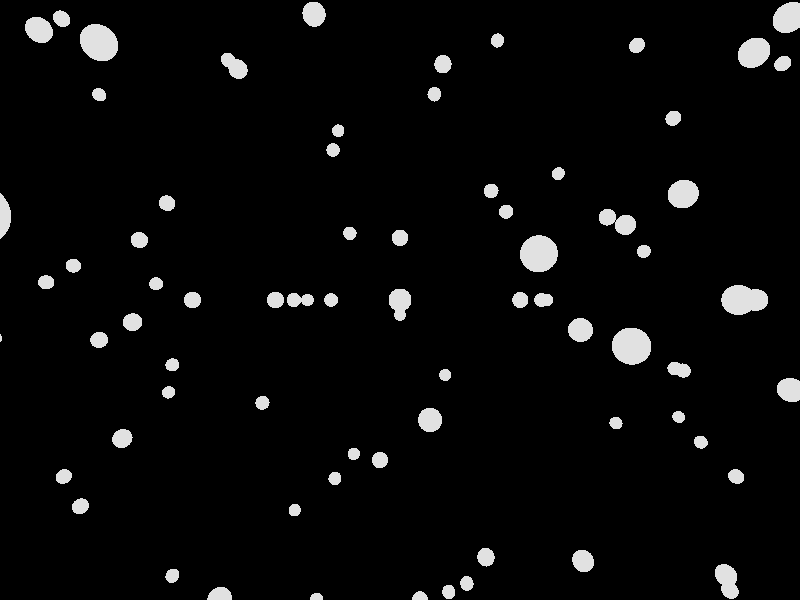 #include "colors.inc"
#include "textures.inc"
#include "glass.inc"
#include "metals.inc"
#include "woods.inc"

camera {
  location <0.000000, 0.000000, -20.000000>
  look_at <0.000000, 0.000000, 0.000000>
  up <0.000000, 1.000000, 0.000000>
}

sphere {
  <17, -18, -6>, 0.400000
  texture {
    pigment { Gray }
    finish {
      ambient 0.100000
      diffuse 0.600000
      specular 0.400000
      reflection 0.500000
      refraction 0.000000
    }
  }
}

sphere {
  <-13, -21, -9>, 0.400000
  texture {
    pigment { Gray }
    finish {
      ambient 0.100000
      diffuse 0.600000
      specular 0.400000
      reflection 0.500000
      refraction 0.000000
    }
  }
}

sphere {
  <-21, -2, 11>, 0.400000
  texture {
    pigment { Gray }
    finish {
      ambient 0.100000
      diffuse 0.600000
      specular 0.400000
      reflection 0.500000
      refraction 0.000000
    }
  }
}

sphere {
  <17, -2, -21>, 0.400000
  texture {
    pigment { Gray }
    finish {
      ambient 0.100000
      diffuse 0.600000
      specular 0.400000
      reflection 0.500000
      refraction 0.000000
    }
  }
}

sphere {
  <-14, -20, -8>, 0.400000
  texture {
    pigment { Gray }
    finish {
      ambient 0.100000
      diffuse 0.600000
      specular 0.400000
      reflection 0.500000
      refraction 0.000000
    }
  }
}

sphere {
  <-2, -21, -3>, 0.400000
  texture {
    pigment { Gray }
    finish {
      ambient 0.100000
      diffuse 0.600000
      specular 0.400000
      reflection 0.500000
      refraction 0.000000
    }
  }
}

sphere {
  <-15, -2, 10>, 0.400000
  texture {
    pigment { Gray }
    finish {
      ambient 0.100000
      diffuse 0.600000
      specular 0.400000
      reflection 0.500000
      refraction 0.000000
    }
  }
}

sphere {
  <-4, 0, 15>, 0.400000
  texture {
    pigment { Gray }
    finish {
      ambient 0.100000
      diffuse 0.600000
      specular 0.400000
      reflection 0.500000
      refraction 0.000000
    }
  }
}

sphere {
  <10, 4, 9>, 0.400000
  texture {
    pigment { Gray }
    finish {
      ambient 0.100000
      diffuse 0.600000
      specular 0.400000
      reflection 0.500000
      refraction 0.000000
    }
  }
}

sphere {
  <6, -1, 0>, 0.400000
  texture {
    pigment { Gray }
    finish {
      ambient 0.100000
      diffuse 0.600000
      specular 0.400000
      reflection 0.500000
      refraction 0.000000
    }
  }
}

sphere {
  <7, 13, -6>, 0.400000
  texture {
    pigment { Gray }
    finish {
      ambient 0.100000
      diffuse 0.600000
      specular 0.400000
      reflection 0.500000
      refraction 0.000000
    }
  }
}

sphere {
  <14, -18, -6>, 0.400000
  texture {
    pigment { Gray }
    finish {
      ambient 0.100000
      diffuse 0.600000
      specular 0.400000
      reflection 0.500000
      refraction 0.000000
    }
  }
}

sphere {
  <-13, 20, -7>, 0.400000
  texture {
    pigment { Gray }
    finish {
      ambient 0.100000
      diffuse 0.600000
      specular 0.400000
      reflection 0.500000
      refraction 0.000000
    }
  }
}

sphere {
  <-15, 7, -7>, 0.400000
  texture {
    pigment { Gray }
    finish {
      ambient 0.100000
      diffuse 0.600000
      specular 0.400000
      reflection 0.500000
      refraction 0.000000
    }
  }
}

sphere {
  <-3, 10, 1>, 0.400000
  texture {
    pigment { Gray }
    finish {
      ambient 0.100000
      diffuse 0.600000
      specular 0.400000
      reflection 0.500000
      refraction 0.000000
    }
  }
}

sphere {
  <3, 17, -1>, 0.400000
  texture {
    pigment { Gray }
    finish {
      ambient 0.100000
      diffuse 0.600000
      specular 0.400000
      reflection 0.500000
      refraction 0.000000
    }
  }
}

sphere {
  <-1, -8, 10>, 0.400000
  texture {
    pigment { Gray }
    finish {
      ambient 0.100000
      diffuse 0.600000
      specular 0.400000
      reflection 0.500000
      refraction 0.000000
    }
  }
}

sphere {
  <4, -17, 16>, 0.400000
  texture {
    pigment { Gray }
    finish {
      ambient 0.100000
      diffuse 0.600000
      specular 0.400000
      reflection 0.500000
      refraction 0.000000
    }
  }
}

sphere {
  <-21, -17, -13>, 0.400000
  texture {
    pigment { Gray }
    finish {
      ambient 0.100000
      diffuse 0.600000
      specular 0.400000
      reflection 0.500000
      refraction 0.000000
    }
  }
}

sphere {
  <-17, 18, -20>, 0.400000
  texture {
    pigment { Gray }
    finish {
      ambient 0.100000
      diffuse 0.600000
      specular 0.400000
      reflection 0.500000
      refraction 0.000000
    }
  }
}

sphere {
  <-16, -10, 3>, 0.400000
  texture {
    pigment { Gray }
    finish {
      ambient 0.100000
      diffuse 0.600000
      specular 0.400000
      reflection 0.500000
      refraction 0.000000
    }
  }
}

sphere {
  <17, -6, 1>, 0.400000
  texture {
    pigment { Gray }
    finish {
      ambient 0.100000
      diffuse 0.600000
      specular 0.400000
      reflection 0.500000
      refraction 0.000000
    }
  }
}

sphere {
  <19, -8, 21>, 0.400000
  texture {
    pigment { Gray }
    finish {
      ambient 0.100000
      diffuse 0.600000
      specular 0.400000
      reflection 0.500000
      refraction 0.000000
    }
  }
}

sphere {
  <-19, 21, -17>, 0.400000
  texture {
    pigment { Gray }
    finish {
      ambient 0.100000
      diffuse 0.600000
      specular 0.400000
      reflection 0.500000
      refraction 0.000000
    }
  }
}

sphere {
  <-18, 15, 12>, 0.400000
  texture {
    pigment { Gray }
    finish {
      ambient 0.100000
      diffuse 0.600000
      specular 0.400000
      reflection 0.500000
      refraction 0.000000
    }
  }
}

sphere {
  <-17, 16, -18>, 0.400000
  texture {
    pigment { Gray }
    finish {
      ambient 0.100000
      diffuse 0.600000
      specular 0.400000
      reflection 0.500000
      refraction 0.000000
    }
  }
}

sphere {
  <5, -1, -7>, 0.400000
  texture {
    pigment { Gray }
    finish {
      ambient 0.100000
      diffuse 0.600000
      specular 0.400000
      reflection 0.500000
      refraction 0.000000
    }
  }
}

sphere {
  <0, 9, -9>, 0.400000
  texture {
    pigment { Gray }
    finish {
      ambient 0.100000
      diffuse 0.600000
      specular 0.400000
      reflection 0.500000
      refraction 0.000000
    }
  }
}

sphere {
  <0, 3, 9>, 0.400000
  texture {
    pigment { Gray }
    finish {
      ambient 0.100000
      diffuse 0.600000
      specular 0.400000
      reflection 0.500000
      refraction 0.000000
    }
  }
}

sphere {
  <0, 0, 1>, 0.400000
  texture {
    pigment { Gray }
    finish {
      ambient 0.100000
      diffuse 0.600000
      specular 0.400000
      reflection 0.500000
      refraction 0.000000
    }
  }
}

sphere {
  <17, -15, 11>, 0.400000
  texture {
    pigment { Gray }
    finish {
      ambient 0.100000
      diffuse 0.600000
      specular 0.400000
      reflection 0.500000
      refraction 0.000000
    }
  }
}

sphere {
  <10, -18, 14>, 0.400000
  texture {
    pigment { Gray }
    finish {
      ambient 0.100000
      diffuse 0.600000
      specular 0.400000
      reflection 0.500000
      refraction 0.000000
    }
  }
}

sphere {
  <-20, 1, 14>, 0.400000
  texture {
    pigment { Gray }
    finish {
      ambient 0.100000
      diffuse 0.600000
      specular 0.400000
      reflection 0.500000
      refraction 0.000000
    }
  }
}

sphere {
  <13, 0, 2>, 0.400000
  texture {
    pigment { Gray }
    finish {
      ambient 0.100000
      diffuse 0.600000
      specular 0.400000
      reflection 0.500000
      refraction 0.000000
    }
  }
}

sphere {
  <4, 8, -19>, 0.400000
  texture {
    pigment { Gray }
    finish {
      ambient 0.100000
      diffuse 0.600000
      specular 0.400000
      reflection 0.500000
      refraction 0.000000
    }
  }
}

sphere {
  <12, 11, -21>, 0.400000
  texture {
    pigment { Gray }
    finish {
      ambient 0.100000
      diffuse 0.600000
      specular 0.400000
      reflection 0.500000
      refraction 0.000000
    }
  }
}

sphere {
  <18, 14, -11>, 0.400000
  texture {
    pigment { Gray }
    finish {
      ambient 0.100000
      diffuse 0.600000
      specular 0.400000
      reflection 0.500000
      refraction 0.000000
    }
  }
}

sphere {
  <11, 8, -3>, 0.400000
  texture {
    pigment { Gray }
    finish {
      ambient 0.100000
      diffuse 0.600000
      specular 0.400000
      reflection 0.500000
      refraction 0.000000
    }
  }
}

sphere {
  <8, 20, 17>, 0.400000
  texture {
    pigment { Gray }
    finish {
      ambient 0.100000
      diffuse 0.600000
      specular 0.400000
      reflection 0.500000
      refraction 0.000000
    }
  }
}

sphere {
  <-5, -18, 16>, 0.400000
  texture {
    pigment { Gray }
    finish {
      ambient 0.100000
      diffuse 0.600000
      specular 0.400000
      reflection 0.500000
      refraction 0.000000
    }
  }
}

sphere {
  <16, -4, 14>, 0.400000
  texture {
    pigment { Gray }
    finish {
      ambient 0.100000
      diffuse 0.600000
      specular 0.400000
      reflection 0.500000
      refraction 0.000000
    }
  }
}

sphere {
  <-19, 2, 15>, 0.400000
  texture {
    pigment { Gray }
    finish {
      ambient 0.100000
      diffuse 0.600000
      specular 0.400000
      reflection 0.500000
      refraction 0.000000
    }
  }
}

sphere {
  <-10, 12, -3>, 0.400000
  texture {
    pigment { Gray }
    finish {
      ambient 0.100000
      diffuse 0.600000
      specular 0.400000
      reflection 0.500000
      refraction 0.000000
    }
  }
}

sphere {
  <10, 8, 18>, 0.400000
  texture {
    pigment { Gray }
    finish {
      ambient 0.100000
      diffuse 0.600000
      specular 0.400000
      reflection 0.500000
      refraction 0.000000
    }
  }
}

sphere {
  <-6, 2, -19>, 0.400000
  texture {
    pigment { Gray }
    finish {
      ambient 0.100000
      diffuse 0.600000
      specular 0.400000
      reflection 0.500000
      refraction 0.000000
    }
  }
}

sphere {
  <-13, 14, -20>, 0.400000
  texture {
    pigment { Gray }
    finish {
      ambient 0.100000
      diffuse 0.600000
      specular 0.400000
      reflection 0.500000
      refraction 0.000000
    }
  }
}

sphere {
  <7, -10, 3>, 0.400000
  texture {
    pigment { Gray }
    finish {
      ambient 0.100000
      diffuse 0.600000
      specular 0.400000
      reflection 0.500000
      refraction 0.000000
    }
  }
}

sphere {
  <2, -15, -1>, 0.400000
  texture {
    pigment { Gray }
    finish {
      ambient 0.100000
      diffuse 0.600000
      specular 0.400000
      reflection 0.500000
      refraction 0.000000
    }
  }
}

sphere {
  <17, -13, -6>, 0.400000
  texture {
    pigment { Gray }
    finish {
      ambient 0.100000
      diffuse 0.600000
      specular 0.400000
      reflection 0.500000
      refraction 0.000000
    }
  }
}

sphere {
  <9, -14, 2>, 0.400000
  texture {
    pigment { Gray }
    finish {
      ambient 0.100000
      diffuse 0.600000
      specular 0.400000
      reflection 0.500000
      refraction 0.000000
    }
  }
}

sphere {
  <-14, -4, 17>, 0.400000
  texture {
    pigment { Gray }
    finish {
      ambient 0.100000
      diffuse 0.600000
      specular 0.400000
      reflection 0.500000
      refraction 0.000000
    }
  }
}

sphere {
  <-18, -4, -12>, 0.400000
  texture {
    pigment { Gray }
    finish {
      ambient 0.100000
      diffuse 0.600000
      specular 0.400000
      reflection 0.500000
      refraction 0.000000
    }
  }
}

sphere {
  <6, 19, -3>, 0.400000
  texture {
    pigment { Gray }
    finish {
      ambient 0.100000
      diffuse 0.600000
      specular 0.400000
      reflection 0.500000
      refraction 0.000000
    }
  }
}

sphere {
  <12, -18, 2>, 0.400000
  texture {
    pigment { Gray }
    finish {
      ambient 0.100000
      diffuse 0.600000
      specular 0.400000
      reflection 0.500000
      refraction 0.000000
    }
  }
}

sphere {
  <13, -17, -20>, 0.400000
  texture {
    pigment { Gray }
    finish {
      ambient 0.100000
      diffuse 0.600000
      specular 0.400000
      reflection 0.500000
      refraction 0.000000
    }
  }
}

sphere {
  <4, 16, -15>, 0.400000
  texture {
    pigment { Gray }
    finish {
      ambient 0.100000
      diffuse 0.600000
      specular 0.400000
      reflection 0.500000
      refraction 0.000000
    }
  }
}

sphere {
  <2, 21, 17>, 0.400000
  texture {
    pigment { Gray }
    finish {
      ambient 0.100000
      diffuse 0.600000
      specular 0.400000
      reflection 0.500000
      refraction 0.000000
    }
  }
}

sphere {
  <4, -12, 8>, 0.400000
  texture {
    pigment { Gray }
    finish {
      ambient 0.100000
      diffuse 0.600000
      specular 0.400000
      reflection 0.500000
      refraction 0.000000
    }
  }
}

sphere {
  <-17, -11, 12>, 0.400000
  texture {
    pigment { Gray }
    finish {
      ambient 0.100000
      diffuse 0.600000
      specular 0.400000
      reflection 0.500000
      refraction 0.000000
    }
  }
}

sphere {
  <-16, 20, 2>, 0.400000
  texture {
    pigment { Gray }
    finish {
      ambient 0.100000
      diffuse 0.600000
      specular 0.400000
      reflection 0.500000
      refraction 0.000000
    }
  }
}

sphere {
  <-18, -3, -18>, 0.400000
  texture {
    pigment { Gray }
    finish {
      ambient 0.100000
      diffuse 0.600000
      specular 0.400000
      reflection 0.500000
      refraction 0.000000
    }
  }
}

sphere {
  <14, -8, 19>, 0.400000
  texture {
    pigment { Gray }
    finish {
      ambient 0.100000
      diffuse 0.600000
      specular 0.400000
      reflection 0.500000
      refraction 0.000000
    }
  }
}

sphere {
  <15, 6, 1>, 0.400000
  texture {
    pigment { Gray }
    finish {
      ambient 0.100000
      diffuse 0.600000
      specular 0.400000
      reflection 0.500000
      refraction 0.000000
    }
  }
}

sphere {
  <-16, 11, -1>, 0.400000
  texture {
    pigment { Gray }
    finish {
      ambient 0.100000
      diffuse 0.600000
      specular 0.400000
      reflection 0.500000
      refraction 0.000000
    }
  }
}

sphere {
  <2, 11, 8>, 0.400000
  texture {
    pigment { Gray }
    finish {
      ambient 0.100000
      diffuse 0.600000
      specular 0.400000
      reflection 0.500000
      refraction 0.000000
    }
  }
}

sphere {
  <-7, 18, 4>, 0.400000
  texture {
    pigment { Gray }
    finish {
      ambient 0.100000
      diffuse 0.600000
      specular 0.400000
      reflection 0.500000
      refraction 0.000000
    }
  }
}

sphere {
  <-15, -6, 19>, 0.400000
  texture {
    pigment { Gray }
    finish {
      ambient 0.100000
      diffuse 0.600000
      specular 0.400000
      reflection 0.500000
      refraction 0.000000
    }
  }
}

sphere {
  <-9, -13, -21>, 0.400000
  texture {
    pigment { Gray }
    finish {
      ambient 0.100000
      diffuse 0.600000
      specular 0.400000
      reflection 0.500000
      refraction 0.000000
    }
  }
}

sphere {
  <-6, 17, -9>, 0.400000
  texture {
    pigment { Gray }
    finish {
      ambient 0.100000
      diffuse 0.600000
      specular 0.400000
      reflection 0.500000
      refraction 0.000000
    }
  }
}

sphere {
  <3, 5, -11>, 0.400000
  texture {
    pigment { Gray }
    finish {
      ambient 0.100000
      diffuse 0.600000
      specular 0.400000
      reflection 0.500000
      refraction 0.000000
    }
  }
}

sphere {
  <-4, -12, -18>, 0.400000
  texture {
    pigment { Gray }
    finish {
      ambient 0.100000
      diffuse 0.600000
      specular 0.400000
      reflection 0.500000
      refraction 0.000000
    }
  }
}

sphere {
  <-4, -11, 17>, 0.400000
  texture {
    pigment { Gray }
    finish {
      ambient 0.100000
      diffuse 0.600000
      specular 0.400000
      reflection 0.500000
      refraction 0.000000
    }
  }
}

sphere {
  <-15, 18, 9>, 0.400000
  texture {
    pigment { Gray }
    finish {
      ambient 0.100000
      diffuse 0.600000
      specular 0.400000
      reflection 0.500000
      refraction 0.000000
    }
  }
}

sphere {
  <-5, -20, 4>, 0.400000
  texture {
    pigment { Gray }
    finish {
      ambient 0.100000
      diffuse 0.600000
      specular 0.400000
      reflection 0.500000
      refraction 0.000000
    }
  }
}

sphere {
  <-14, 0, -12>, 0.400000
  texture {
    pigment { Gray }
    finish {
      ambient 0.100000
      diffuse 0.600000
      specular 0.400000
      reflection 0.500000
      refraction 0.000000
    }
  }
}

sphere {
  <-10, -10, -12>, 0.400000
  texture {
    pigment { Gray }
    finish {
      ambient 0.100000
      diffuse 0.600000
      specular 0.400000
      reflection 0.500000
      refraction 0.000000
    }
  }
}

sphere {
  <6, 5, 14>, 0.400000
  texture {
    pigment { Gray }
    finish {
      ambient 0.100000
      diffuse 0.600000
      specular 0.400000
      reflection 0.500000
      refraction 0.000000
    }
  }
}

sphere {
  <2, -7, 16>, 0.400000
  texture {
    pigment { Gray }
    finish {
      ambient 0.100000
      diffuse 0.600000
      specular 0.400000
      reflection 0.500000
      refraction 0.000000
    }
  }
}

sphere {
  <-4, 9, 16>, 0.400000
  texture {
    pigment { Gray }
    finish {
      ambient 0.100000
      diffuse 0.600000
      specular 0.400000
      reflection 0.500000
      refraction 0.000000
    }
  }
}

sphere {
  <5, 6, 13>, 0.400000
  texture {
    pigment { Gray }
    finish {
      ambient 0.100000
      diffuse 0.600000
      specular 0.400000
      reflection 0.500000
      refraction 0.000000
    }
  }
}

sphere {
  <13, 16, -2>, 0.400000
  texture {
    pigment { Gray }
    finish {
      ambient 0.100000
      diffuse 0.600000
      specular 0.400000
      reflection 0.500000
      refraction 0.000000
    }
  }
}

sphere {
  <20, -19, -6>, 0.400000
  texture {
    pigment { Gray }
    finish {
      ambient 0.100000
      diffuse 0.600000
      specular 0.400000
      reflection 0.500000
      refraction 0.000000
    }
  }
}

sphere {
  <9, 0, 17>, 0.400000
  texture {
    pigment { Gray }
    finish {
      ambient 0.100000
      diffuse 0.600000
      specular 0.400000
      reflection 0.500000
      refraction 0.000000
    }
  }
}

sphere {
  <-6, 0, 14>, 0.400000
  texture {
    pigment { Gray }
    finish {
      ambient 0.100000
      diffuse 0.600000
      specular 0.400000
      reflection 0.500000
      refraction 0.000000
    }
  }
}

sphere {
  <19, 4, -18>, 0.400000
  texture {
    pigment { Gray }
    finish {
      ambient 0.100000
      diffuse 0.600000
      specular 0.400000
      reflection 0.500000
      refraction 0.000000
    }
  }
}

sphere {
  <-6, -10, 0>, 0.400000
  texture {
    pigment { Gray }
    finish {
      ambient 0.100000
      diffuse 0.600000
      specular 0.400000
      reflection 0.500000
      refraction 0.000000
    }
  }
}

sphere {
  <-12, 14, -2>, 0.400000
  texture {
    pigment { Gray }
    finish {
      ambient 0.100000
      diffuse 0.600000
      specular 0.400000
      reflection 0.500000
      refraction 0.000000
    }
  }
}

sphere {
  <-7, 10, 6>, 0.400000
  texture {
    pigment { Gray }
    finish {
      ambient 0.100000
      diffuse 0.600000
      specular 0.400000
      reflection 0.500000
      refraction 0.000000
    }
  }
}

sphere {
  <19, 0, -9>, 0.400000
  texture {
    pigment { Gray }
    finish {
      ambient 0.100000
      diffuse 0.600000
      specular 0.400000
      reflection 0.500000
      refraction 0.000000
    }
  }
}

sphere {
  <13, -3, 0>, 0.400000
  texture {
    pigment { Gray }
    finish {
      ambient 0.100000
      diffuse 0.600000
      specular 0.400000
      reflection 0.500000
      refraction 0.000000
    }
  }
}

sphere {
  <12, 16, 7>, 0.400000
  texture {
    pigment { Gray }
    finish {
      ambient 0.100000
      diffuse 0.600000
      specular 0.400000
      reflection 0.500000
      refraction 0.000000
    }
  }
}

sphere {
  <6, 16, 17>, 0.400000
  texture {
    pigment { Gray }
    finish {
      ambient 0.100000
      diffuse 0.600000
      specular 0.400000
      reflection 0.500000
      refraction 0.000000
    }
  }
}

sphere {
  <-18, -15, -12>, 0.400000
  texture {
    pigment { Gray }
    finish {
      ambient 0.100000
      diffuse 0.600000
      specular 0.400000
      reflection 0.500000
      refraction 0.000000
    }
  }
}

sphere {
  <15, -15, -5>, 0.400000
  texture {
    pigment { Gray }
    finish {
      ambient 0.100000
      diffuse 0.600000
      specular 0.400000
      reflection 0.500000
      refraction 0.000000
    }
  }
}

sphere {
  <7, 13, -17>, 0.400000
  texture {
    pigment { Gray }
    finish {
      ambient 0.100000
      diffuse 0.600000
      specular 0.400000
      reflection 0.500000
      refraction 0.000000
    }
  }
}

sphere {
  <14, -18, -16>, 0.400000
  texture {
    pigment { Gray }
    finish {
      ambient 0.100000
      diffuse 0.600000
      specular 0.400000
      reflection 0.500000
      refraction 0.000000
    }
  }
}

sphere {
  <-2, -19, -11>, 0.400000
  texture {
    pigment { Gray }
    finish {
      ambient 0.100000
      diffuse 0.600000
      specular 0.400000
      reflection 0.500000
      refraction 0.000000
    }
  }
}

sphere {
  <5, 14, -15>, 0.400000
  texture {
    pigment { Gray }
    finish {
      ambient 0.100000
      diffuse 0.600000
      specular 0.400000
      reflection 0.500000
      refraction 0.000000
    }
  }
}

sphere {
  <20, -6, -19>, 0.400000
  texture {
    pigment { Gray }
    finish {
      ambient 0.100000
      diffuse 0.600000
      specular 0.400000
      reflection 0.500000
      refraction 0.000000
    }
  }
}

sphere {
  <-21, 6, -20>, 0.400000
  texture {
    pigment { Gray }
    finish {
      ambient 0.100000
      diffuse 0.600000
      specular 0.400000
      reflection 0.500000
      refraction 0.000000
    }
  }
}

sphere {
  <-7, 16, 6>, 0.400000
  texture {
    pigment { Gray }
    finish {
      ambient 0.100000
      diffuse 0.600000
      specular 0.400000
      reflection 0.500000
      refraction 0.000000
    }
  }
}

sphere {
  <3, 19, 9>, 0.400000
  texture {
    pigment { Gray }
    finish {
      ambient 0.100000
      diffuse 0.600000
      specular 0.400000
      reflection 0.500000
      refraction 0.000000
    }
  }
}

sphere {
  <-4, 9, -18>, 0.400000
  texture {
    pigment { Gray }
    finish {
      ambient 0.100000
      diffuse 0.600000
      specular 0.400000
      reflection 0.500000
      refraction 0.000000
    }
  }
}

sphere {
  <-12, 17, -17>, 0.400000
  texture {
    pigment { Gray }
    finish {
      ambient 0.100000
      diffuse 0.600000
      specular 0.400000
      reflection 0.500000
      refraction 0.000000
    }
  }
}

sphere {
  <-4, 11, 19>, 0.400000
  texture {
    pigment { Gray }
    finish {
      ambient 0.100000
      diffuse 0.600000
      specular 0.400000
      reflection 0.500000
      refraction 0.000000
    }
  }
}

sphere {
  <-6, 0, 19>, 0.400000
  texture {
    pigment { Gray }
    finish {
      ambient 0.100000
      diffuse 0.600000
      specular 0.400000
      reflection 0.500000
      refraction 0.000000
    }
  }
}

sphere {
  <-11, -19, -10>, 0.400000
  texture {
    pigment { Gray }
    finish {
      ambient 0.100000
      diffuse 0.600000
      specular 0.400000
      reflection 0.500000
      refraction 0.000000
    }
  }
}

sphere {
  <20, 19, -2>, 0.400000
  texture {
    pigment { Gray }
    finish {
      ambient 0.100000
      diffuse 0.600000
      specular 0.400000
      reflection 0.500000
      refraction 0.000000
    }
  }
}

sphere {
  <15, 10, 13>, 0.400000
  texture {
    pigment { Gray }
    finish {
      ambient 0.100000
      diffuse 0.600000
      specular 0.400000
      reflection 0.500000
      refraction 0.000000
    }
  }
}

sphere {
  <14, 21, 6>, 0.400000
  texture {
    pigment { Gray }
    finish {
      ambient 0.100000
      diffuse 0.600000
      specular 0.400000
      reflection 0.500000
      refraction 0.000000
    }
  }
}

sphere {
  <5, 1, -14>, 0.400000
  texture {
    pigment { Gray }
    finish {
      ambient 0.100000
      diffuse 0.600000
      specular 0.400000
      reflection 0.500000
      refraction 0.000000
    }
  }
}

sphere {
  <-5, 1, -13>, 0.400000
  texture {
    pigment { Gray }
    finish {
      ambient 0.100000
      diffuse 0.600000
      specular 0.400000
      reflection 0.500000
      refraction 0.000000
    }
  }
}

sphere {
  <0, -1, 20>, 0.400000
  texture {
    pigment { Gray }
    finish {
      ambient 0.100000
      diffuse 0.600000
      specular 0.400000
      reflection 0.500000
      refraction 0.000000
    }
  }
}

sphere {
  <3, -7, -14>, 0.400000
  texture {
    pigment { Gray }
    finish {
      ambient 0.100000
      diffuse 0.600000
      specular 0.400000
      reflection 0.500000
      refraction 0.000000
    }
  }
}

sphere {
  <8, -11, -18>, 0.400000
  texture {
    pigment { Gray }
    finish {
      ambient 0.100000
      diffuse 0.600000
      specular 0.400000
      reflection 0.500000
      refraction 0.000000
    }
  }
}

sphere {
  <1, -19, 14>, 0.400000
  texture {
    pigment { Gray }
    finish {
      ambient 0.100000
      diffuse 0.600000
      specular 0.400000
      reflection 0.500000
      refraction 0.000000
    }
  }
}

sphere {
  <19, -18, 14>, 0.400000
  texture {
    pigment { Gray }
    finish {
      ambient 0.100000
      diffuse 0.600000
      specular 0.400000
      reflection 0.500000
      refraction 0.000000
    }
  }
}

sphere {
  <-17, -15, -16>, 0.400000
  texture {
    pigment { Gray }
    finish {
      ambient 0.100000
      diffuse 0.600000
      specular 0.400000
      reflection 0.500000
      refraction 0.000000
    }
  }
}

sphere {
  <-5, 17, -9>, 0.400000
  texture {
    pigment { Gray }
    finish {
      ambient 0.100000
      diffuse 0.600000
      specular 0.400000
      reflection 0.500000
      refraction 0.000000
    }
  }
}

sphere {
  <6, 17, -16>, 0.400000
  texture {
    pigment { Gray }
    finish {
      ambient 0.100000
      diffuse 0.600000
      specular 0.400000
      reflection 0.500000
      refraction 0.000000
    }
  }
}

sphere {
  <16, -2, -7>, 0.400000
  texture {
    pigment { Gray }
    finish {
      ambient 0.100000
      diffuse 0.600000
      specular 0.400000
      reflection 0.500000
      refraction 0.000000
    }
  }
}

sphere {
  <-20, -16, -12>, 0.400000
  texture {
    pigment { Gray }
    finish {
      ambient 0.100000
      diffuse 0.600000
      specular 0.400000
      reflection 0.500000
      refraction 0.000000
    }
  }
}

sphere {
  <-19, -11, -6>, 0.400000
  texture {
    pigment { Gray }
    finish {
      ambient 0.100000
      diffuse 0.600000
      specular 0.400000
      reflection 0.500000
      refraction 0.000000
    }
  }
}

sphere {
  <-20, -7, -18>, 0.400000
  texture {
    pigment { Gray }
    finish {
      ambient 0.100000
      diffuse 0.600000
      specular 0.400000
      reflection 0.500000
      refraction 0.000000
    }
  }
}

sphere {
  <-10, 14, 15>, 0.400000
  texture {
    pigment { Gray }
    finish {
      ambient 0.100000
      diffuse 0.600000
      specular 0.400000
      reflection 0.500000
      refraction 0.000000
    }
  }
}

sphere {
  <-19, 13, 18>, 0.400000
  texture {
    pigment { Gray }
    finish {
      ambient 0.100000
      diffuse 0.600000
      specular 0.400000
      reflection 0.500000
      refraction 0.000000
    }
  }
}

sphere {
  <16, -4, 15>, 0.400000
  texture {
    pigment { Gray }
    finish {
      ambient 0.100000
      diffuse 0.600000
      specular 0.400000
      reflection 0.500000
      refraction 0.000000
    }
  }
}

sphere {
  <6, 0, 10>, 0.400000
  texture {
    pigment { Gray }
    finish {
      ambient 0.100000
      diffuse 0.600000
      specular 0.400000
      reflection 0.500000
      refraction 0.000000
    }
  }
}

sphere {
  <-9, -2, -8>, 0.400000
  texture {
    pigment { Gray }
    finish {
      ambient 0.100000
      diffuse 0.600000
      specular 0.400000
      reflection 0.500000
      refraction 0.000000
    }
  }
}

sphere {
  <-3, -4, -20>, 0.400000
  texture {
    pigment { Gray }
    finish {
      ambient 0.100000
      diffuse 0.600000
      specular 0.400000
      reflection 0.500000
      refraction 0.000000
    }
  }
}

sphere {
  <4, 12, -20>, 0.400000
  texture {
    pigment { Gray }
    finish {
      ambient 0.100000
      diffuse 0.600000
      specular 0.400000
      reflection 0.500000
      refraction 0.000000
    }
  }
}

sphere {
  <-3, 4, 16>, 0.400000
  texture {
    pigment { Gray }
    finish {
      ambient 0.100000
      diffuse 0.600000
      specular 0.400000
      reflection 0.500000
      refraction 0.000000
    }
  }
}

sphere {
  <-14, -17, 17>, 0.400000
  texture {
    pigment { Gray }
    finish {
      ambient 0.100000
      diffuse 0.600000
      specular 0.400000
      reflection 0.500000
      refraction 0.000000
    }
  }
}

sphere {
  <-8, 20, -16>, 0.400000
  texture {
    pigment { Gray }
    finish {
      ambient 0.100000
      diffuse 0.600000
      specular 0.400000
      reflection 0.500000
      refraction 0.000000
    }
  }
}

sphere {
  <19, -9, 18>, 0.400000
  texture {
    pigment { Gray }
    finish {
      ambient 0.100000
      diffuse 0.600000
      specular 0.400000
      reflection 0.500000
      refraction 0.000000
    }
  }
}

sphere {
  <10, -9, -16>, 0.400000
  texture {
    pigment { Gray }
    finish {
      ambient 0.100000
      diffuse 0.600000
      specular 0.400000
      reflection 0.500000
      refraction 0.000000
    }
  }
}

sphere {
  <-4, 17, -13>, 0.400000
  texture {
    pigment { Gray }
    finish {
      ambient 0.100000
      diffuse 0.600000
      specular 0.400000
      reflection 0.500000
      refraction 0.000000
    }
  }
}

sphere {
  <-19, -20, -13>, 0.400000
  texture {
    pigment { Gray }
    finish {
      ambient 0.100000
      diffuse 0.600000
      specular 0.400000
      reflection 0.500000
      refraction 0.000000
    }
  }
}

sphere {
  <-19, -12, 1>, 0.400000
  texture {
    pigment { Gray }
    finish {
      ambient 0.100000
      diffuse 0.600000
      specular 0.400000
      reflection 0.500000
      refraction 0.000000
    }
  }
}

sphere {
  <-18, -13, -14>, 0.400000
  texture {
    pigment { Gray }
    finish {
      ambient 0.100000
      diffuse 0.600000
      specular 0.400000
      reflection 0.500000
      refraction 0.000000
    }
  }
}

sphere {
  <-6, 0, 9>, 0.400000
  texture {
    pigment { Gray }
    finish {
      ambient 0.100000
      diffuse 0.600000
      specular 0.400000
      reflection 0.500000
      refraction 0.000000
    }
  }
}

sphere {
  <-8, -6, 15>, 0.400000
  texture {
    pigment { Gray }
    finish {
      ambient 0.100000
      diffuse 0.600000
      specular 0.400000
      reflection 0.500000
      refraction 0.000000
    }
  }
}

sphere {
  <-15, 1, 17>, 0.400000
  texture {
    pigment { Gray }
    finish {
      ambient 0.100000
      diffuse 0.600000
      specular 0.400000
      reflection 0.500000
      refraction 0.000000
    }
  }
}

sphere {
  <-19, -10, 14>, 0.400000
  texture {
    pigment { Gray }
    finish {
      ambient 0.100000
      diffuse 0.600000
      specular 0.400000
      reflection 0.500000
      refraction 0.000000
    }
  }
}

sphere {
  <-7, 15, 7>, 0.400000
  texture {
    pigment { Gray }
    finish {
      ambient 0.100000
      diffuse 0.600000
      specular 0.400000
      reflection 0.500000
      refraction 0.000000
    }
  }
}

sphere {
  <-10, 0, 9>, 0.400000
  texture {
    pigment { Gray }
    finish {
      ambient 0.100000
      diffuse 0.600000
      specular 0.400000
      reflection 0.500000
      refraction 0.000000
    }
  }
}

sphere {
  <-6, 0, 9>, 0.400000
  texture {
    pigment { Gray }
    finish {
      ambient 0.100000
      diffuse 0.600000
      specular 0.400000
      reflection 0.500000
      refraction 0.000000
    }
  }
}

sphere {
  <-12, 5, 11>, 0.400000
  texture {
    pigment { Gray }
    finish {
      ambient 0.100000
      diffuse 0.600000
      specular 0.400000
      reflection 0.500000
      refraction 0.000000
    }
  }
}

sphere {
  <-11, 21, 0>, 0.400000
  texture {
    pigment { Gray }
    finish {
      ambient 0.100000
      diffuse 0.600000
      specular 0.400000
      reflection 0.500000
      refraction 0.000000
    }
  }
}

sphere {
  <18, -16, 2>, 0.400000
  texture {
    pigment { Gray }
    finish {
      ambient 0.100000
      diffuse 0.600000
      specular 0.400000
      reflection 0.500000
      refraction 0.000000
    }
  }
}

sphere {
  <-7, 6, -6>, 0.400000
  texture {
    pigment { Gray }
    finish {
      ambient 0.100000
      diffuse 0.600000
      specular 0.400000
      reflection 0.500000
      refraction 0.000000
    }
  }
}

sphere {
  <-9, 14, 0>, 0.400000
  texture {
    pigment { Gray }
    finish {
      ambient 0.100000
      diffuse 0.600000
      specular 0.400000
      reflection 0.500000
      refraction 0.000000
    }
  }
}

sphere {
  <-5, 14, -4>, 0.400000
  texture {
    pigment { Gray }
    finish {
      ambient 0.100000
      diffuse 0.600000
      specular 0.400000
      reflection 0.500000
      refraction 0.000000
    }
  }
}

sphere {
  <-13, 12, 1>, 0.400000
  texture {
    pigment { Gray }
    finish {
      ambient 0.100000
      diffuse 0.600000
      specular 0.400000
      reflection 0.500000
      refraction 0.000000
    }
  }
}

sphere {
  <-3, -10, 19>, 0.400000
  texture {
    pigment { Gray }
    finish {
      ambient 0.100000
      diffuse 0.600000
      specular 0.400000
      reflection 0.500000
      refraction 0.000000
    }
  }
}

sphere {
  <-6, -13, -13>, 0.400000
  texture {
    pigment { Gray }
    finish {
      ambient 0.100000
      diffuse 0.600000
      specular 0.400000
      reflection 0.500000
      refraction 0.000000
    }
  }
}

sphere {
  <1, -15, 10>, 0.400000
  texture {
    pigment { Gray }
    finish {
      ambient 0.100000
      diffuse 0.600000
      specular 0.400000
      reflection 0.500000
      refraction 0.000000
    }
  }
}

sphere {
  <4, -20, 3>, 0.400000
  texture {
    pigment { Gray }
    finish {
      ambient 0.100000
      diffuse 0.600000
      specular 0.400000
      reflection 0.500000
      refraction 0.000000
    }
  }
}

sphere {
  <-8, -13, -8>, 0.400000
  texture {
    pigment { Gray }
    finish {
      ambient 0.100000
      diffuse 0.600000
      specular 0.400000
      reflection 0.500000
      refraction 0.000000
    }
  }
}

sphere {
  <-16, -7, 1>, 0.400000
  texture {
    pigment { Gray }
    finish {
      ambient 0.100000
      diffuse 0.600000
      specular 0.400000
      reflection 0.500000
      refraction 0.000000
    }
  }
}

sphere {
  <-7, -14, 20>, 0.400000
  texture {
    pigment { Gray }
    finish {
      ambient 0.100000
      diffuse 0.600000
      specular 0.400000
      reflection 0.500000
      refraction 0.000000
    }
  }
}

sphere {
  <-2, -17, -12>, 0.400000
  texture {
    pigment { Gray }
    finish {
      ambient 0.100000
      diffuse 0.600000
      specular 0.400000
      reflection 0.500000
      refraction 0.000000
    }
  }
}

sphere {
  <1, -4, 0>, 0.400000
  texture {
    pigment { Gray }
    finish {
      ambient 0.100000
      diffuse 0.600000
      specular 0.400000
      reflection 0.500000
      refraction 0.000000
    }
  }
}

sphere {
  <-4, -13, -5>, 0.400000
  texture {
    pigment { Gray }
    finish {
      ambient 0.100000
      diffuse 0.600000
      specular 0.400000
      reflection 0.500000
      refraction 0.000000
    }
  }
}

sphere {
  <19, -10, 14>, 0.400000
  texture {
    pigment { Gray }
    finish {
      ambient 0.100000
      diffuse 0.600000
      specular 0.400000
      reflection 0.500000
      refraction 0.000000
    }
  }
}

sphere {
  <8, -10, -18>, 0.400000
  texture {
    pigment { Gray }
    finish {
      ambient 0.100000
      diffuse 0.600000
      specular 0.400000
      reflection 0.500000
      refraction 0.000000
    }
  }
}

sphere {
  <14, -6, -6>, 0.400000
  texture {
    pigment { Gray }
    finish {
      ambient 0.100000
      diffuse 0.600000
      specular 0.400000
      reflection 0.500000
      refraction 0.000000
    }
  }
}

sphere {
  <8, 3, -3>, 0.400000
  texture {
    pigment { Gray }
    finish {
      ambient 0.100000
      diffuse 0.600000
      specular 0.400000
      reflection 0.500000
      refraction 0.000000
    }
  }
}

sphere {
  <-11, -9, -4>, 0.400000
  texture {
    pigment { Gray }
    finish {
      ambient 0.100000
      diffuse 0.600000
      specular 0.400000
      reflection 0.500000
      refraction 0.000000
    }
  }
}

sphere {
  <-12, -1, 7>, 0.400000
  texture {
    pigment { Gray }
    finish {
      ambient 0.100000
      diffuse 0.600000
      specular 0.400000
      reflection 0.500000
      refraction 0.000000
    }
  }
}

sphere {
  <3, -18, 17>, 0.400000
  texture {
    pigment { Gray }
    finish {
      ambient 0.100000
      diffuse 0.600000
      specular 0.400000
      reflection 0.500000
      refraction 0.000000
    }
  }
}

sphere {
  <2, 12, 15>, 0.400000
  texture {
    pigment { Gray }
    finish {
      ambient 0.100000
      diffuse 0.600000
      specular 0.400000
      reflection 0.500000
      refraction 0.000000
    }
  }
}

sphere {
  <-7, -17, -15>, 0.400000
  texture {
    pigment { Gray }
    finish {
      ambient 0.100000
      diffuse 0.600000
      specular 0.400000
      reflection 0.500000
      refraction 0.000000
    }
  }
}

sphere {
  <-13, -10, -12>, 0.400000
  texture {
    pigment { Gray }
    finish {
      ambient 0.100000
      diffuse 0.600000
      specular 0.400000
      reflection 0.500000
      refraction 0.000000
    }
  }
}

sphere {
  <-10, 15, -12>, 0.400000
  texture {
    pigment { Gray }
    finish {
      ambient 0.100000
      diffuse 0.600000
      specular 0.400000
      reflection 0.500000
      refraction 0.000000
    }
  }
}

sphere {
  <-19, 12, -1>, 0.400000
  texture {
    pigment { Gray }
    finish {
      ambient 0.100000
      diffuse 0.600000
      specular 0.400000
      reflection 0.500000
      refraction 0.000000
    }
  }
}

sphere {
  <-20, -19, -5>, 0.400000
  texture {
    pigment { Gray }
    finish {
      ambient 0.100000
      diffuse 0.600000
      specular 0.400000
      reflection 0.500000
      refraction 0.000000
    }
  }
}

sphere {
  <-16, 14, -3>, 0.400000
  texture {
    pigment { Gray }
    finish {
      ambient 0.100000
      diffuse 0.600000
      specular 0.400000
      reflection 0.500000
      refraction 0.000000
    }
  }
}

sphere {
  <-13, 3, 10>, 0.400000
  texture {
    pigment { Gray }
    finish {
      ambient 0.100000
      diffuse 0.600000
      specular 0.400000
      reflection 0.500000
      refraction 0.000000
    }
  }
}

sphere {
  <-12, -6, 6>, 0.400000
  texture {
    pigment { Gray }
    finish {
      ambient 0.100000
      diffuse 0.600000
      specular 0.400000
      reflection 0.500000
      refraction 0.000000
    }
  }
}

sphere {
  <10, 7, -3>, 0.400000
  texture {
    pigment { Gray }
    finish {
      ambient 0.100000
      diffuse 0.600000
      specular 0.400000
      reflection 0.500000
      refraction 0.000000
    }
  }
}

sphere {
  <18, 8, 5>, 0.400000
  texture {
    pigment { Gray }
    finish {
      ambient 0.100000
      diffuse 0.600000
      specular 0.400000
      reflection 0.500000
      refraction 0.000000
    }
  }
}

sphere {
  <-15, 15, -20>, 0.400000
  texture {
    pigment { Gray }
    finish {
      ambient 0.100000
      diffuse 0.600000
      specular 0.400000
      reflection 0.500000
      refraction 0.000000
    }
  }
}

sphere {
  <21, 13, 13>, 0.400000
  texture {
    pigment { Gray }
    finish {
      ambient 0.100000
      diffuse 0.600000
      specular 0.400000
      reflection 0.500000
      refraction 0.000000
    }
  }
}

sphere {
  <4, 8, -19>, 0.400000
  texture {
    pigment { Gray }
    finish {
      ambient 0.100000
      diffuse 0.600000
      specular 0.400000
      reflection 0.500000
      refraction 0.000000
    }
  }
}

sphere {
  <0, 16, -16>, 0.400000
  texture {
    pigment { Gray }
    finish {
      ambient 0.100000
      diffuse 0.600000
      specular 0.400000
      reflection 0.500000
      refraction 0.000000
    }
  }
}

sphere {
  <-9, 9, -11>, 0.400000
  texture {
    pigment { Gray }
    finish {
      ambient 0.100000
      diffuse 0.600000
      specular 0.400000
      reflection 0.500000
      refraction 0.000000
    }
  }
}

sphere {
  <-16, 1, 0>, 0.400000
  texture {
    pigment { Gray }
    finish {
      ambient 0.100000
      diffuse 0.600000
      specular 0.400000
      reflection 0.500000
      refraction 0.000000
    }
  }
}

sphere {
  <-17, 10, -19>, 0.400000
  texture {
    pigment { Gray }
    finish {
      ambient 0.100000
      diffuse 0.600000
      specular 0.400000
      reflection 0.500000
      refraction 0.000000
    }
  }
}

sphere {
  <7, 8, -19>, 0.400000
  texture {
    pigment { Gray }
    finish {
      ambient 0.100000
      diffuse 0.600000
      specular 0.400000
      reflection 0.500000
      refraction 0.000000
    }
  }
}

sphere {
  <10, -14, 5>, 0.400000
  texture {
    pigment { Gray }
    finish {
      ambient 0.100000
      diffuse 0.600000
      specular 0.400000
      reflection 0.500000
      refraction 0.000000
    }
  }
}

sphere {
  <2, -19, 10>, 0.400000
  texture {
    pigment { Gray }
    finish {
      ambient 0.100000
      diffuse 0.600000
      specular 0.400000
      reflection 0.500000
      refraction 0.000000
    }
  }
}

sphere {
  <8, 4, -15>, 0.400000
  texture {
    pigment { Gray }
    finish {
      ambient 0.100000
      diffuse 0.600000
      specular 0.400000
      reflection 0.500000
      refraction 0.000000
    }
  }
}

sphere {
  <3, -5, 20>, 0.400000
  texture {
    pigment { Gray }
    finish {
      ambient 0.100000
      diffuse 0.600000
      specular 0.400000
      reflection 0.500000
      refraction 0.000000
    }
  }
}

sphere {
  <9, 3, 4>, 0.400000
  texture {
    pigment { Gray }
    finish {
      ambient 0.100000
      diffuse 0.600000
      specular 0.400000
      reflection 0.500000
      refraction 0.000000
    }
  }
}

sphere {
  <15, 3, 17>, 0.400000
  texture {
    pigment { Gray }
    finish {
      ambient 0.100000
      diffuse 0.600000
      specular 0.400000
      reflection 0.500000
      refraction 0.000000
    }
  }
}

sphere {
  <19, -10, 14>, 0.400000
  texture {
    pigment { Gray }
    finish {
      ambient 0.100000
      diffuse 0.600000
      specular 0.400000
      reflection 0.500000
      refraction 0.000000
    }
  }
}

sphere {
  <20, -11, 0>, 0.400000
  texture {
    pigment { Gray }
    finish {
      ambient 0.100000
      diffuse 0.600000
      specular 0.400000
      reflection 0.500000
      refraction 0.000000
    }
  }
}

sphere {
  <2, -3, -18>, 0.400000
  texture {
    pigment { Gray }
    finish {
      ambient 0.100000
      diffuse 0.600000
      specular 0.400000
      reflection 0.500000
      refraction 0.000000
    }
  }
}

sphere {
  <8, 0, 14>, 0.400000
  texture {
    pigment { Gray }
    finish {
      ambient 0.100000
      diffuse 0.600000
      specular 0.400000
      reflection 0.500000
      refraction 0.000000
    }
  }
}

sphere {
  <-8, -4, -14>, 0.400000
  texture {
    pigment { Gray }
    finish {
      ambient 0.100000
      diffuse 0.600000
      specular 0.400000
      reflection 0.500000
      refraction 0.000000
    }
  }
}

sphere {
  <-11, -11, -5>, 0.400000
  texture {
    pigment { Gray }
    finish {
      ambient 0.100000
      diffuse 0.600000
      specular 0.400000
      reflection 0.500000
      refraction 0.000000
    }
  }
}

sphere {
  <3, 1, -7>, 0.400000
  texture {
    pigment { Gray }
    finish {
      ambient 0.100000
      diffuse 0.600000
      specular 0.400000
      reflection 0.500000
      refraction 0.000000
    }
  }
}

sphere {
  <-1, 5, -17>, 0.400000
  texture {
    pigment { Gray }
    finish {
      ambient 0.100000
      diffuse 0.600000
      specular 0.400000
      reflection 0.500000
      refraction 0.000000
    }
  }
}

sphere {
  <13, 14, 13>, 0.400000
  texture {
    pigment { Gray }
    finish {
      ambient 0.100000
      diffuse 0.600000
      specular 0.400000
      reflection 0.500000
      refraction 0.000000
    }
  }
}

sphere {
  <5, -20, 17>, 0.400000
  texture {
    pigment { Gray }
    finish {
      ambient 0.100000
      diffuse 0.600000
      specular 0.400000
      reflection 0.500000
      refraction 0.000000
    }
  }
}

sphere {
  <9, 0, -4>, 0.400000
  texture {
    pigment { Gray }
    finish {
      ambient 0.100000
      diffuse 0.600000
      specular 0.400000
      reflection 0.500000
      refraction 0.000000
    }
  }
}

sphere {
  <2, 4, -15>, 0.400000
  texture {
    pigment { Gray }
    finish {
      ambient 0.100000
      diffuse 0.600000
      specular 0.400000
      reflection 0.500000
      refraction 0.000000
    }
  }
}

sphere {
  <13, -11, 4>, 0.400000
  texture {
    pigment { Gray }
    finish {
      ambient 0.100000
      diffuse 0.600000
      specular 0.400000
      reflection 0.500000
      refraction 0.000000
    }
  }
}

sphere {
  <5, 21, -2>, 0.400000
  texture {
    pigment { Gray }
    finish {
      ambient 0.100000
      diffuse 0.600000
      specular 0.400000
      reflection 0.500000
      refraction 0.000000
    }
  }
}

sphere {
  <-12, 9, 0>, 0.400000
  texture {
    pigment { Gray }
    finish {
      ambient 0.100000
      diffuse 0.600000
      specular 0.400000
      reflection 0.500000
      refraction 0.000000
    }
  }
}

sphere {
  <-7, 15, -8>, 0.400000
  texture {
    pigment { Gray }
    finish {
      ambient 0.100000
      diffuse 0.600000
      specular 0.400000
      reflection 0.500000
      refraction 0.000000
    }
  }
}

sphere {
  <16, -13, 0>, 0.400000
  texture {
    pigment { Gray }
    finish {
      ambient 0.100000
      diffuse 0.600000
      specular 0.400000
      reflection 0.500000
      refraction 0.000000
    }
  }
}

sphere {
  <-13, -12, 0>, 0.400000
  texture {
    pigment { Gray }
    finish {
      ambient 0.100000
      diffuse 0.600000
      specular 0.400000
      reflection 0.500000
      refraction 0.000000
    }
  }
}

sphere {
  <-20, 21, -8>, 0.400000
  texture {
    pigment { Gray }
    finish {
      ambient 0.100000
      diffuse 0.600000
      specular 0.400000
      reflection 0.500000
      refraction 0.000000
    }
  }
}

sphere {
  <8, 17, -14>, 0.400000
  texture {
    pigment { Gray }
    finish {
      ambient 0.100000
      diffuse 0.600000
      specular 0.400000
      reflection 0.500000
      refraction 0.000000
    }
  }
}

